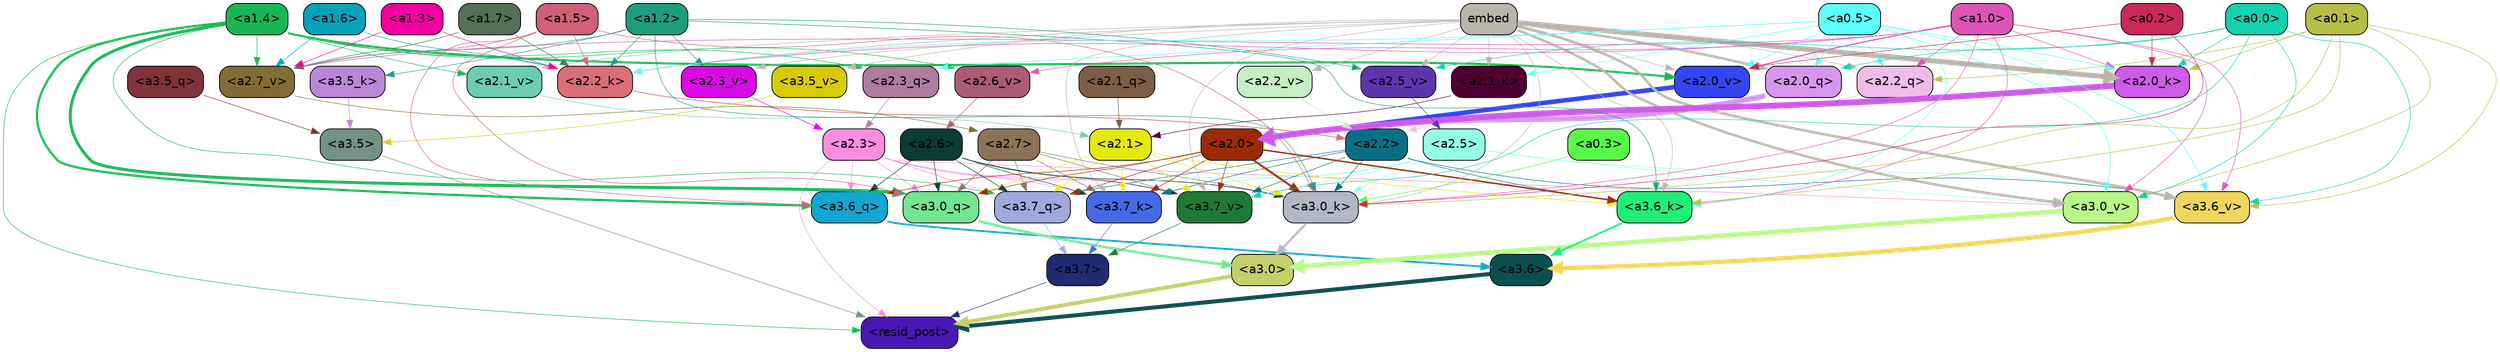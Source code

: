 strict digraph "" {
	graph [bgcolor=transparent,
		layout=dot,
		overlap=false,
		splines=true
	];
	"<a3.7>"	[color=black,
		fillcolor="#222c75",
		fontname=Helvetica,
		shape=box,
		style="filled, rounded"];
	"<resid_post>"	[color=black,
		fillcolor="#4917b4",
		fontname=Helvetica,
		shape=box,
		style="filled, rounded"];
	"<a3.7>" -> "<resid_post>"	[color="#222c75",
		penwidth=0.6];
	"<a3.6>"	[color=black,
		fillcolor="#094f51",
		fontname=Helvetica,
		shape=box,
		style="filled, rounded"];
	"<a3.6>" -> "<resid_post>"	[color="#094f51",
		penwidth=4.648244500160217];
	"<a3.5>"	[color=black,
		fillcolor="#729286",
		fontname=Helvetica,
		shape=box,
		style="filled, rounded"];
	"<a3.5>" -> "<resid_post>"	[color="#729286",
		penwidth=0.6];
	"<a3.0>"	[color=black,
		fillcolor="#c5ce6a",
		fontname=Helvetica,
		shape=box,
		style="filled, rounded"];
	"<a3.0>" -> "<resid_post>"	[color="#c5ce6a",
		penwidth=4.3288813829422];
	"<a2.3>"	[color=black,
		fillcolor="#fc8ddf",
		fontname=Helvetica,
		shape=box,
		style="filled, rounded"];
	"<a2.3>" -> "<resid_post>"	[color="#fc8ddf",
		penwidth=0.6];
	"<a3.7_q>"	[color=black,
		fillcolor="#a1a8e1",
		fontname=Helvetica,
		shape=box,
		style="filled, rounded"];
	"<a2.3>" -> "<a3.7_q>"	[color="#fc8ddf",
		penwidth=0.6];
	"<a3.6_q>"	[color=black,
		fillcolor="#12a6d2",
		fontname=Helvetica,
		shape=box,
		style="filled, rounded"];
	"<a2.3>" -> "<a3.6_q>"	[color="#fc8ddf",
		penwidth=0.6];
	"<a3.0_q>"	[color=black,
		fillcolor="#73e692",
		fontname=Helvetica,
		shape=box,
		style="filled, rounded"];
	"<a2.3>" -> "<a3.0_q>"	[color="#fc8ddf",
		penwidth=0.6];
	"<a3.7_k>"	[color=black,
		fillcolor="#446ae7",
		fontname=Helvetica,
		shape=box,
		style="filled, rounded"];
	"<a2.3>" -> "<a3.7_k>"	[color="#fc8ddf",
		penwidth=0.6];
	"<a3.0_k>"	[color=black,
		fillcolor="#b3b6c5",
		fontname=Helvetica,
		shape=box,
		style="filled, rounded"];
	"<a2.3>" -> "<a3.0_k>"	[color="#fc8ddf",
		penwidth=0.6];
	"<a3.7_v>"	[color=black,
		fillcolor="#1e7a36",
		fontname=Helvetica,
		shape=box,
		style="filled, rounded"];
	"<a2.3>" -> "<a3.7_v>"	[color="#fc8ddf",
		penwidth=0.6];
	"<a3.0_v>"	[color=black,
		fillcolor="#b9f887",
		fontname=Helvetica,
		shape=box,
		style="filled, rounded"];
	"<a2.3>" -> "<a3.0_v>"	[color="#fc8ddf",
		penwidth=0.6];
	"<a1.4>"	[color=black,
		fillcolor="#17b853",
		fontname=Helvetica,
		shape=box,
		style="filled, rounded"];
	"<a1.4>" -> "<resid_post>"	[color="#17b853",
		penwidth=0.6];
	"<a1.4>" -> "<a3.7_q>"	[color="#17b853",
		penwidth=0.6];
	"<a1.4>" -> "<a3.6_q>"	[color="#17b853",
		penwidth=2.5397292599081993];
	"<a1.4>" -> "<a3.0_q>"	[color="#17b853",
		penwidth=3.3985572457313538];
	"<a2.3_q>"	[color=black,
		fillcolor="#b07c9e",
		fontname=Helvetica,
		shape=box,
		style="filled, rounded"];
	"<a1.4>" -> "<a2.3_q>"	[color="#17b853",
		penwidth=0.6];
	"<a2.2_k>"	[color=black,
		fillcolor="#d86f74",
		fontname=Helvetica,
		shape=box,
		style="filled, rounded"];
	"<a1.4>" -> "<a2.2_k>"	[color="#17b853",
		penwidth=0.6];
	"<a2.7_v>"	[color=black,
		fillcolor="#836d34",
		fontname=Helvetica,
		shape=box,
		style="filled, rounded"];
	"<a1.4>" -> "<a2.7_v>"	[color="#17b853",
		penwidth=0.6];
	"<a2.6_v>"	[color=black,
		fillcolor="#aa5d75",
		fontname=Helvetica,
		shape=box,
		style="filled, rounded"];
	"<a1.4>" -> "<a2.6_v>"	[color="#17b853",
		penwidth=0.6];
	"<a2.1_v>"	[color=black,
		fillcolor="#6dcdb1",
		fontname=Helvetica,
		shape=box,
		style="filled, rounded"];
	"<a1.4>" -> "<a2.1_v>"	[color="#17b853",
		penwidth=0.6];
	"<a2.0_v>"	[color=black,
		fillcolor="#3445f2",
		fontname=Helvetica,
		shape=box,
		style="filled, rounded"];
	"<a1.4>" -> "<a2.0_v>"	[color="#17b853",
		penwidth=2.3308929204940796];
	"<a3.7_q>" -> "<a3.7>"	[color="#a1a8e1",
		penwidth=0.6];
	"<a3.6_q>" -> "<a3.6>"	[color="#12a6d2",
		penwidth=2.03758105635643];
	"<a3.5_q>"	[color=black,
		fillcolor="#81333a",
		fontname=Helvetica,
		shape=box,
		style="filled, rounded"];
	"<a3.5_q>" -> "<a3.5>"	[color="#81333a",
		penwidth=0.6];
	"<a3.0_q>" -> "<a3.0>"	[color="#73e692",
		penwidth=2.8638100624084473];
	"<a3.7_k>" -> "<a3.7>"	[color="#446ae7",
		penwidth=0.6];
	"<a3.6_k>"	[color=black,
		fillcolor="#20ee77",
		fontname=Helvetica,
		shape=box,
		style="filled, rounded"];
	"<a3.6_k>" -> "<a3.6>"	[color="#20ee77",
		penwidth=2.174198240041733];
	"<a3.5_k>"	[color=black,
		fillcolor="#bc87d9",
		fontname=Helvetica,
		shape=box,
		style="filled, rounded"];
	"<a3.5_k>" -> "<a3.5>"	[color="#bc87d9",
		penwidth=0.6];
	"<a3.0_k>" -> "<a3.0>"	[color="#b3b6c5",
		penwidth=2.6274144649505615];
	"<a3.7_v>" -> "<a3.7>"	[color="#1e7a36",
		penwidth=0.6];
	"<a3.6_v>"	[color=black,
		fillcolor="#f0d75b",
		fontname=Helvetica,
		shape=box,
		style="filled, rounded"];
	"<a3.6_v>" -> "<a3.6>"	[color="#f0d75b",
		penwidth=5.002329230308533];
	"<a3.5_v>"	[color=black,
		fillcolor="#d8cb06",
		fontname=Helvetica,
		shape=box,
		style="filled, rounded"];
	"<a3.5_v>" -> "<a3.5>"	[color="#d8cb06",
		penwidth=0.6];
	"<a3.0_v>" -> "<a3.0>"	[color="#b9f887",
		penwidth=5.188832879066467];
	"<a2.7>"	[color=black,
		fillcolor="#8b7358",
		fontname=Helvetica,
		shape=box,
		style="filled, rounded"];
	"<a2.7>" -> "<a3.7_q>"	[color="#8b7358",
		penwidth=0.6];
	"<a2.7>" -> "<a3.0_q>"	[color="#8b7358",
		penwidth=0.6];
	"<a2.7>" -> "<a3.7_k>"	[color="#8b7358",
		penwidth=0.6];
	"<a2.7>" -> "<a3.0_k>"	[color="#8b7358",
		penwidth=0.6];
	"<a2.7>" -> "<a3.7_v>"	[color="#8b7358",
		penwidth=0.6];
	"<a2.6>"	[color=black,
		fillcolor="#0b3b35",
		fontname=Helvetica,
		shape=box,
		style="filled, rounded"];
	"<a2.6>" -> "<a3.7_q>"	[color="#0b3b35",
		penwidth=0.6];
	"<a2.6>" -> "<a3.6_q>"	[color="#0b3b35",
		penwidth=0.6];
	"<a2.6>" -> "<a3.0_q>"	[color="#0b3b35",
		penwidth=0.6];
	"<a2.6>" -> "<a3.7_k>"	[color="#0b3b35",
		penwidth=0.6];
	"<a2.6>" -> "<a3.0_k>"	[color="#0b3b35",
		penwidth=0.6];
	"<a2.6>" -> "<a3.7_v>"	[color="#0b3b35",
		penwidth=0.6];
	"<a2.5>"	[color=black,
		fillcolor="#95ffe5",
		fontname=Helvetica,
		shape=box,
		style="filled, rounded"];
	"<a2.5>" -> "<a3.7_q>"	[color="#95ffe5",
		penwidth=0.6];
	"<a2.5>" -> "<a3.7_k>"	[color="#95ffe5",
		penwidth=0.6];
	"<a2.5>" -> "<a3.0_k>"	[color="#95ffe5",
		penwidth=0.6];
	"<a2.5>" -> "<a3.7_v>"	[color="#95ffe5",
		penwidth=0.6];
	"<a2.5>" -> "<a3.6_v>"	[color="#95ffe5",
		penwidth=0.6];
	"<a2.5>" -> "<a3.0_v>"	[color="#95ffe5",
		penwidth=0.6];
	"<a2.2>"	[color=black,
		fillcolor="#087085",
		fontname=Helvetica,
		shape=box,
		style="filled, rounded"];
	"<a2.2>" -> "<a3.7_q>"	[color="#087085",
		penwidth=0.6];
	"<a2.2>" -> "<a3.7_k>"	[color="#087085",
		penwidth=0.6];
	"<a2.2>" -> "<a3.6_k>"	[color="#087085",
		penwidth=0.6];
	"<a2.2>" -> "<a3.0_k>"	[color="#087085",
		penwidth=0.6];
	"<a2.2>" -> "<a3.7_v>"	[color="#087085",
		penwidth=0.6];
	"<a2.2>" -> "<a3.6_v>"	[color="#087085",
		penwidth=0.6];
	"<a2.1>"	[color=black,
		fillcolor="#e5e80b",
		fontname=Helvetica,
		shape=box,
		style="filled, rounded"];
	"<a2.1>" -> "<a3.7_q>"	[color="#e5e80b",
		penwidth=0.6];
	"<a2.1>" -> "<a3.0_q>"	[color="#e5e80b",
		penwidth=0.6];
	"<a2.1>" -> "<a3.7_k>"	[color="#e5e80b",
		penwidth=0.6];
	"<a2.1>" -> "<a3.6_k>"	[color="#e5e80b",
		penwidth=0.6];
	"<a2.1>" -> "<a3.0_k>"	[color="#e5e80b",
		penwidth=0.6];
	"<a2.1>" -> "<a3.7_v>"	[color="#e5e80b",
		penwidth=0.6];
	"<a2.0>"	[color=black,
		fillcolor="#9b2b07",
		fontname=Helvetica,
		shape=box,
		style="filled, rounded"];
	"<a2.0>" -> "<a3.7_q>"	[color="#9b2b07",
		penwidth=0.6];
	"<a2.0>" -> "<a3.6_q>"	[color="#9b2b07",
		penwidth=0.6];
	"<a2.0>" -> "<a3.0_q>"	[color="#9b2b07",
		penwidth=0.6];
	"<a2.0>" -> "<a3.7_k>"	[color="#9b2b07",
		penwidth=0.6];
	"<a2.0>" -> "<a3.6_k>"	[color="#9b2b07",
		penwidth=1.5717863738536835];
	"<a2.0>" -> "<a3.0_k>"	[color="#9b2b07",
		penwidth=2.205150544643402];
	"<a2.0>" -> "<a3.7_v>"	[color="#9b2b07",
		penwidth=0.6];
	"<a1.5>"	[color=black,
		fillcolor="#cf6077",
		fontname=Helvetica,
		shape=box,
		style="filled, rounded"];
	"<a1.5>" -> "<a3.6_q>"	[color="#cf6077",
		penwidth=0.6];
	"<a1.5>" -> "<a3.0_q>"	[color="#cf6077",
		penwidth=0.6];
	"<a1.5>" -> "<a3.0_k>"	[color="#cf6077",
		penwidth=0.6];
	"<a1.5>" -> "<a2.2_k>"	[color="#cf6077",
		penwidth=0.6];
	"<a1.5>" -> "<a2.7_v>"	[color="#cf6077",
		penwidth=0.6];
	embed	[color=black,
		fillcolor="#bbb4ab",
		fontname=Helvetica,
		shape=box,
		style="filled, rounded"];
	embed -> "<a3.7_k>"	[color="#bbb4ab",
		penwidth=0.6];
	embed -> "<a3.6_k>"	[color="#bbb4ab",
		penwidth=0.6];
	embed -> "<a3.0_k>"	[color="#bbb4ab",
		penwidth=0.6];
	embed -> "<a3.7_v>"	[color="#bbb4ab",
		penwidth=0.6];
	embed -> "<a3.6_v>"	[color="#bbb4ab",
		penwidth=2.882729172706604];
	embed -> "<a3.5_v>"	[color="#bbb4ab",
		penwidth=0.6];
	embed -> "<a3.0_v>"	[color="#bbb4ab",
		penwidth=2.812090039253235];
	"<a2.2_q>"	[color=black,
		fillcolor="#efbce9",
		fontname=Helvetica,
		shape=box,
		style="filled, rounded"];
	embed -> "<a2.2_q>"	[color="#bbb4ab",
		penwidth=0.6];
	"<a2.0_q>"	[color=black,
		fillcolor="#d796ed",
		fontname=Helvetica,
		shape=box,
		style="filled, rounded"];
	embed -> "<a2.0_q>"	[color="#bbb4ab",
		penwidth=2.773140072822571];
	embed -> "<a2.2_k>"	[color="#bbb4ab",
		penwidth=0.6694881916046143];
	"<a2.1_k>"	[color=black,
		fillcolor="#4e0032",
		fontname=Helvetica,
		shape=box,
		style="filled, rounded"];
	embed -> "<a2.1_k>"	[color="#bbb4ab",
		penwidth=0.6];
	"<a2.0_k>"	[color=black,
		fillcolor="#ce5bea",
		fontname=Helvetica,
		shape=box,
		style="filled, rounded"];
	embed -> "<a2.0_k>"	[color="#bbb4ab",
		penwidth=5.809704422950745];
	"<a2.5_v>"	[color=black,
		fillcolor="#5b36ae",
		fontname=Helvetica,
		shape=box,
		style="filled, rounded"];
	embed -> "<a2.5_v>"	[color="#bbb4ab",
		penwidth=0.6];
	"<a2.3_v>"	[color=black,
		fillcolor="#da09e7",
		fontname=Helvetica,
		shape=box,
		style="filled, rounded"];
	embed -> "<a2.3_v>"	[color="#bbb4ab",
		penwidth=0.6];
	"<a2.2_v>"	[color=black,
		fillcolor="#c6efc2",
		fontname=Helvetica,
		shape=box,
		style="filled, rounded"];
	embed -> "<a2.2_v>"	[color="#bbb4ab",
		penwidth=0.6];
	embed -> "<a2.1_v>"	[color="#bbb4ab",
		penwidth=0.6];
	embed -> "<a2.0_v>"	[color="#bbb4ab",
		penwidth=0.6];
	"<a1.2>"	[color=black,
		fillcolor="#1e9d7e",
		fontname=Helvetica,
		shape=box,
		style="filled, rounded"];
	"<a1.2>" -> "<a3.6_k>"	[color="#1e9d7e",
		penwidth=0.6];
	"<a1.2>" -> "<a3.5_k>"	[color="#1e9d7e",
		penwidth=0.6];
	"<a1.2>" -> "<a3.0_k>"	[color="#1e9d7e",
		penwidth=0.6];
	"<a1.2>" -> "<a2.2_k>"	[color="#1e9d7e",
		penwidth=0.6];
	"<a1.2>" -> "<a2.7_v>"	[color="#1e9d7e",
		penwidth=0.6];
	"<a1.2>" -> "<a2.5_v>"	[color="#1e9d7e",
		penwidth=0.6];
	"<a1.2>" -> "<a2.3_v>"	[color="#1e9d7e",
		penwidth=0.6];
	"<a1.0>"	[color=black,
		fillcolor="#dd54b7",
		fontname=Helvetica,
		shape=box,
		style="filled, rounded"];
	"<a1.0>" -> "<a3.6_k>"	[color="#dd54b7",
		penwidth=0.6];
	"<a1.0>" -> "<a3.0_k>"	[color="#dd54b7",
		penwidth=0.6];
	"<a1.0>" -> "<a3.6_v>"	[color="#dd54b7",
		penwidth=0.6];
	"<a1.0>" -> "<a3.0_v>"	[color="#dd54b7",
		penwidth=0.6];
	"<a1.0>" -> "<a2.2_q>"	[color="#dd54b7",
		penwidth=0.6];
	"<a1.0>" -> "<a2.2_k>"	[color="#dd54b7",
		penwidth=0.6];
	"<a1.0>" -> "<a2.0_k>"	[color="#dd54b7",
		penwidth=0.6];
	"<a1.0>" -> "<a2.7_v>"	[color="#dd54b7",
		penwidth=0.6];
	"<a1.0>" -> "<a2.6_v>"	[color="#dd54b7",
		penwidth=0.6];
	"<a1.0>" -> "<a2.0_v>"	[color="#dd54b7",
		penwidth=1.2632839679718018];
	"<a0.5>"	[color=black,
		fillcolor="#5dfefe",
		fontname=Helvetica,
		shape=box,
		style="filled, rounded"];
	"<a0.5>" -> "<a3.6_k>"	[color="#5dfefe",
		penwidth=0.6];
	"<a0.5>" -> "<a3.6_v>"	[color="#5dfefe",
		penwidth=0.6];
	"<a0.5>" -> "<a3.0_v>"	[color="#5dfefe",
		penwidth=0.6281400918960571];
	"<a0.5>" -> "<a2.3_q>"	[color="#5dfefe",
		penwidth=0.6];
	"<a0.5>" -> "<a2.2_q>"	[color="#5dfefe",
		penwidth=0.6];
	"<a0.5>" -> "<a2.0_q>"	[color="#5dfefe",
		penwidth=0.6];
	"<a0.5>" -> "<a2.2_k>"	[color="#5dfefe",
		penwidth=0.6];
	"<a0.5>" -> "<a2.1_k>"	[color="#5dfefe",
		penwidth=0.6];
	"<a0.5>" -> "<a2.0_k>"	[color="#5dfefe",
		penwidth=0.6196913719177246];
	"<a0.5>" -> "<a2.0_v>"	[color="#5dfefe",
		penwidth=0.6];
	"<a0.1>"	[color=black,
		fillcolor="#b6bf44",
		fontname=Helvetica,
		shape=box,
		style="filled, rounded"];
	"<a0.1>" -> "<a3.6_k>"	[color="#b6bf44",
		penwidth=0.6];
	"<a0.1>" -> "<a3.0_k>"	[color="#b6bf44",
		penwidth=0.6];
	"<a0.1>" -> "<a3.6_v>"	[color="#b6bf44",
		penwidth=0.6];
	"<a0.1>" -> "<a3.0_v>"	[color="#b6bf44",
		penwidth=0.6];
	"<a0.1>" -> "<a2.2_q>"	[color="#b6bf44",
		penwidth=0.6];
	"<a0.1>" -> "<a2.0_k>"	[color="#b6bf44",
		penwidth=0.6];
	"<a0.3>"	[color=black,
		fillcolor="#59f747",
		fontname=Helvetica,
		shape=box,
		style="filled, rounded"];
	"<a0.3>" -> "<a3.0_k>"	[color="#59f747",
		penwidth=0.6];
	"<a0.2>"	[color=black,
		fillcolor="#ca2959",
		fontname=Helvetica,
		shape=box,
		style="filled, rounded"];
	"<a0.2>" -> "<a3.0_k>"	[color="#ca2959",
		penwidth=0.6];
	"<a0.2>" -> "<a2.0_k>"	[color="#ca2959",
		penwidth=0.6];
	"<a0.2>" -> "<a2.0_v>"	[color="#ca2959",
		penwidth=0.6];
	"<a0.0>"	[color=black,
		fillcolor="#10d1b0",
		fontname=Helvetica,
		shape=box,
		style="filled, rounded"];
	"<a0.0>" -> "<a3.7_v>"	[color="#10d1b0",
		penwidth=0.6];
	"<a0.0>" -> "<a3.6_v>"	[color="#10d1b0",
		penwidth=0.6];
	"<a0.0>" -> "<a3.0_v>"	[color="#10d1b0",
		penwidth=0.6];
	"<a0.0>" -> "<a2.0_q>"	[color="#10d1b0",
		penwidth=0.6];
	"<a0.0>" -> "<a2.0_k>"	[color="#10d1b0",
		penwidth=0.6];
	"<a0.0>" -> "<a2.5_v>"	[color="#10d1b0",
		penwidth=0.6];
	"<a2.3_q>" -> "<a2.3>"	[color="#b07c9e",
		penwidth=0.6];
	"<a2.2_q>" -> "<a2.2>"	[color="#efbce9",
		penwidth=0.6299107074737549];
	"<a2.1_q>"	[color=black,
		fillcolor="#7d5e46",
		fontname=Helvetica,
		shape=box,
		style="filled, rounded"];
	"<a2.1_q>" -> "<a2.1>"	[color="#7d5e46",
		penwidth=0.6];
	"<a2.0_q>" -> "<a2.0>"	[color="#d796ed",
		penwidth=6.081655263900757];
	"<a2.2_k>" -> "<a2.2>"	[color="#d86f74",
		penwidth=0.8337457180023193];
	"<a2.1_k>" -> "<a2.1>"	[color="#4e0032",
		penwidth=0.6];
	"<a2.0_k>" -> "<a2.0>"	[color="#ce5bea",
		penwidth=6.795950889587402];
	"<a2.7_v>" -> "<a2.7>"	[color="#836d34",
		penwidth=0.6];
	"<a2.6_v>" -> "<a2.6>"	[color="#aa5d75",
		penwidth=0.6];
	"<a2.5_v>" -> "<a2.5>"	[color="#5b36ae",
		penwidth=0.6];
	"<a2.3_v>" -> "<a2.3>"	[color="#da09e7",
		penwidth=0.6];
	"<a2.2_v>" -> "<a2.2>"	[color="#c6efc2",
		penwidth=0.6];
	"<a2.1_v>" -> "<a2.1>"	[color="#6dcdb1",
		penwidth=0.6];
	"<a2.0_v>" -> "<a2.0>"	[color="#3445f2",
		penwidth=5.211444020271301];
	"<a1.7>"	[color=black,
		fillcolor="#536f56",
		fontname=Helvetica,
		shape=box,
		style="filled, rounded"];
	"<a1.7>" -> "<a2.2_k>"	[color="#536f56",
		penwidth=0.6];
	"<a1.7>" -> "<a2.7_v>"	[color="#536f56",
		penwidth=0.6];
	"<a1.6>"	[color=black,
		fillcolor="#04a3ba",
		fontname=Helvetica,
		shape=box,
		style="filled, rounded"];
	"<a1.6>" -> "<a2.2_k>"	[color="#04a3ba",
		penwidth=0.6];
	"<a1.6>" -> "<a2.7_v>"	[color="#04a3ba",
		penwidth=0.6];
	"<a1.3>"	[color=black,
		fillcolor="#f300a0",
		fontname=Helvetica,
		shape=box,
		style="filled, rounded"];
	"<a1.3>" -> "<a2.2_k>"	[color="#f300a0",
		penwidth=0.6];
	"<a1.3>" -> "<a2.7_v>"	[color="#f300a0",
		penwidth=0.6];
}

